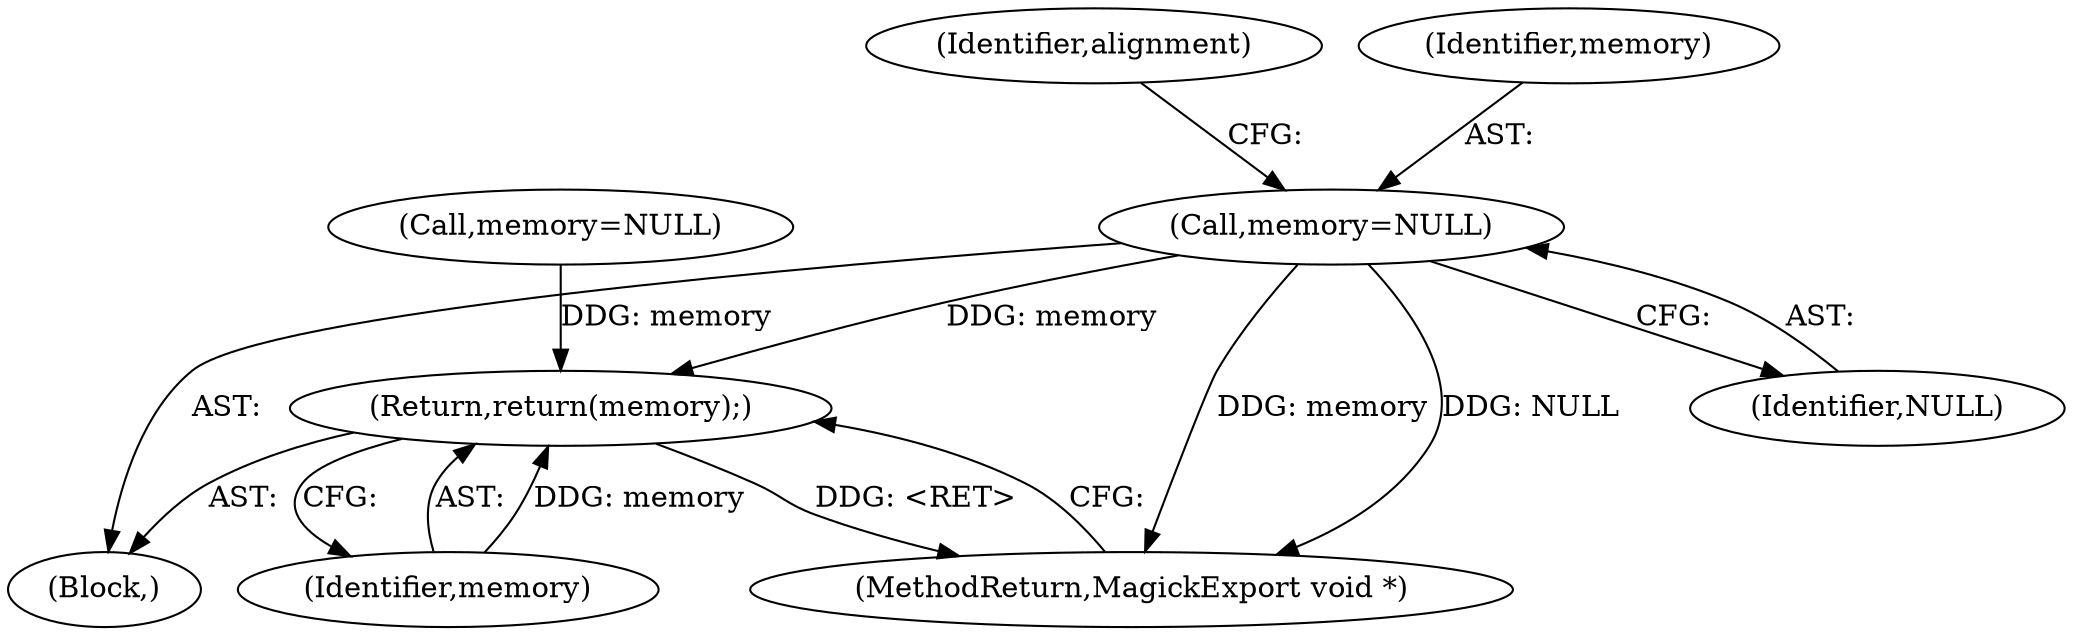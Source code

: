digraph "0_ImageMagick_0474237508f39c4f783208123431815f1ededb76_3@pointer" {
"1000118" [label="(Call,memory=NULL)"];
"1000162" [label="(Return,return(memory);)"];
"1000159" [label="(Call,memory=NULL)"];
"1000162" [label="(Return,return(memory);)"];
"1000103" [label="(Block,)"];
"1000120" [label="(Identifier,NULL)"];
"1000122" [label="(Identifier,alignment)"];
"1000163" [label="(Identifier,memory)"];
"1000164" [label="(MethodReturn,MagickExport void *)"];
"1000119" [label="(Identifier,memory)"];
"1000118" [label="(Call,memory=NULL)"];
"1000118" -> "1000103"  [label="AST: "];
"1000118" -> "1000120"  [label="CFG: "];
"1000119" -> "1000118"  [label="AST: "];
"1000120" -> "1000118"  [label="AST: "];
"1000122" -> "1000118"  [label="CFG: "];
"1000118" -> "1000164"  [label="DDG: memory"];
"1000118" -> "1000164"  [label="DDG: NULL"];
"1000118" -> "1000162"  [label="DDG: memory"];
"1000162" -> "1000103"  [label="AST: "];
"1000162" -> "1000163"  [label="CFG: "];
"1000163" -> "1000162"  [label="AST: "];
"1000164" -> "1000162"  [label="CFG: "];
"1000162" -> "1000164"  [label="DDG: <RET>"];
"1000163" -> "1000162"  [label="DDG: memory"];
"1000159" -> "1000162"  [label="DDG: memory"];
}
